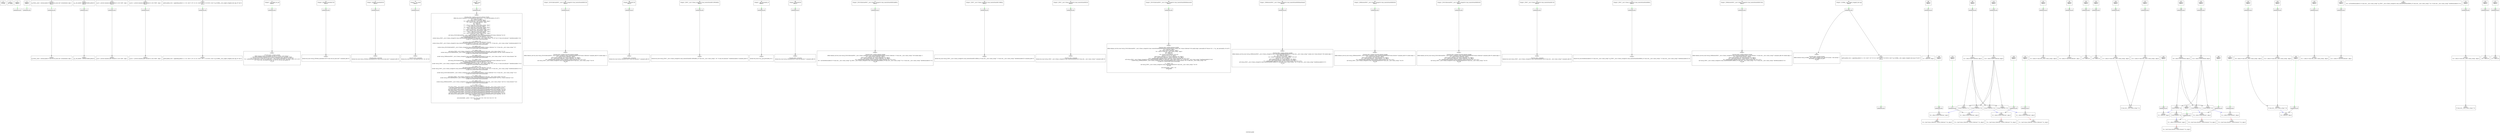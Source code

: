digraph "constraint_graph" {
	label="constraint_graph";

	Node0x24e0470 [shape=record,label="{0\n\<Empty\>\ni8* null\n\n}"];
	Node0x24dd500 [shape=record,label="{1\n\<Empty\>\ni8* undef\n\n}"];
	Node0x24dc6f0 [shape=record,label="{2\n\<Empty\>\nOffset:0\n\n}"];
	Node0x24dc6f0 -> Node0x24dc010[color=green];
	Node0x24dc010 [shape=record,label="{3\nanonymous ptr\n}"];
	Node0x24e2010 [shape=record,label="{4\n\<Empty\>\nOffset:0\n\n}"];
	Node0x24e2010 -> Node0x24e27a0[color=green];
	Node0x24e27a0 [shape=record,label="{5\nanonymous ptr\n}"];
	Node0x24e2960 [shape=record,label="{6\n\<Empty\>\n@_ZStL8__ioinit = internal global %\"class.std::ios_base::Init\" zeroinitializer, align 1\nOffset:0\n\n}"];
	Node0x24e2960 -> Node0x24dd2e0[color=green];
	Node0x24dd2e0 [shape=record,label="{7\nanonymous ptr\n}"];
	Node0x24dd2e0 -> Node0x24dcbb0;
	Node0x24dcbb0 [shape=record,label="{8\n\<Empty\>\n@_ZStL8__ioinit = internal global %\"class.std::ios_base::Init\" zeroinitializer, align 1\n\n}"];
	Node0x24d0590 [shape=record,label="{9\n\<Empty\>\n@__dso_handle = external hidden global i8\nOffset:0\n\n}"];
	Node0x24d0590 -> Node0x24dc4d0[color=green];
	Node0x24dc4d0 [shape=record,label="{10\nanonymous ptr\n}"];
	Node0x24dc4d0 -> Node0x24e73d0;
	Node0x24e73d0 [shape=record,label="{11\n\<Empty\>\n@__dso_handle = external hidden global i8\n\n}"];
	Node0x24effc0 [shape=record,label="{12\n\<Empty\>\n@.str = private unnamed_addr constant [2 x i8] c\"A\\00\", align 1\nOffset:0\n\n}"];
	Node0x24effc0 -> Node0x24f0170[color=green];
	Node0x24f0170 [shape=record,label="{13\nanonymous ptr\n}"];
	Node0x24f0170 -> Node0x24f0750;
	Node0x24f0750 [shape=record,label="{14\n\<Empty\>\n@.str = private unnamed_addr constant [2 x i8] c\"A\\00\", align 1\n\n}"];
	Node0x24f0d30 [shape=record,label="{15\n\<Empty\>\n@.str.1 = private unnamed_addr constant [2 x i8] c\"B\\00\", align 1\nOffset:0\n\n}"];
	Node0x24f0d30 -> Node0x24f0ee0[color=green];
	Node0x24f0ee0 [shape=record,label="{16\nanonymous ptr\n}"];
	Node0x24f0ee0 -> Node0x24f2140;
	Node0x24f2140 [shape=record,label="{17\n\<Empty\>\n@.str.1 = private unnamed_addr constant [2 x i8] c\"B\\00\", align 1\n\n}"];
	Node0x24f2720 [shape=record,label="{18\n\<Empty\>\n@llvm.global_ctors = appending global [1 x \{ i32, void ()*, i8* \}] [\{ i32, void ()*, i8* \} \{ i32 65535, void ()* @_GLOBAL__sub_I_zipper_wrapped_class.cpp, i8* null \}]\nOffset:0\n\n}"];
	Node0x24f2720 -> Node0x24f28d0[color=green];
	Node0x24f28d0 [shape=record,label="{19\nanonymous ptr\n}"];
	Node0x24f28d0 -> Node0x24f2eb0;
	Node0x24f2eb0 [shape=record,label="{20\n\<Empty\>\n@llvm.global_ctors = appending global [1 x \{ i32, void ()*, i8* \}] [\{ i32, void ()*, i8* \} \{ i32 65535, void ()* @_GLOBAL__sub_I_zipper_wrapped_class.cpp, i8* null \}]\n\n}"];
	Node0x24f3490 [shape=record,label="{21\n\<Empty\>__cxx_global_var_init\nOffset:0\n\n}"];
	Node0x24f3490 -> Node0x24f3640[color=green];
	Node0x24f3640 [shape=record,label="{22\nanonymous ptr\n}"];
	Node0x24f3640 -> Node0x24f3c20;
	Node0x24f3c20 [shape=record,label="{23\n\<Empty\>\n\n; Function Attrs: noinline uwtable\ndefine internal void @__cxx_global_var_init() #0 section \".text.startup\" \{\n  call void @_ZNSt8ios_base4InitC1Ev(%\"class.std::ios_base::Init\"* @_ZStL8__ioinit)\n  %1 = bitcast void (%\"class.std::ios_base::Init\"*)* @_ZNSt8ios_base4InitD1Ev to void (i8*)*\n  %2 = getelementptr inbounds %\"class.std::ios_base::Init\", %\"class.std::ios_base::Init\"* @_ZStL8__ioinit, i32 0, i32 0\n  %3 = call i32 @__cxa_atexit(void (i8*)* %1, i8* %2, i8* @__dso_handle) #3\n  ret void\n\}\n\n\n}"];
	Node0x24f4200 [shape=record,label="{24\n\<Empty\>_ZNSt8ios_base4InitC1Ev\nOffset:0\n\n}"];
	Node0x24f4200 -> Node0x24f43b0[color=green];
	Node0x24f43b0 [shape=record,label="{25\nanonymous ptr\n}"];
	Node0x24f43b0 -> Node0x24f4990;
	Node0x24f4990 [shape=record,label="{26\n\<Empty\>\n\ndeclare dso_local void @_ZNSt8ios_base4InitC1Ev(%\"class.std::ios_base::Init\"*) unnamed_addr #1\n\n\n}"];
	Node0x24f4f70 [shape=record,label="{27\n\<Empty\>_ZNSt8ios_base4InitD1Ev\nOffset:0\n\n}"];
	Node0x24f4f70 -> Node0x24f5120[color=green];
	Node0x24f5120 [shape=record,label="{28\nanonymous ptr\n}"];
	Node0x24f5120 -> Node0x24f5700;
	Node0x24f5700 [shape=record,label="{29\n\<Empty\>\n\n; Function Attrs: nounwind\ndeclare dso_local void @_ZNSt8ios_base4InitD1Ev(%\"class.std::ios_base::Init\"*) unnamed_addr #2\n\n\n}"];
	Node0x24f5ce0 [shape=record,label="{30\n\<Empty\>__cxa_atexit\nOffset:0\n\n}"];
	Node0x24f5ce0 -> Node0x24f5e90[color=green];
	Node0x24f5e90 [shape=record,label="{31\nanonymous ptr\n}"];
	Node0x24f5e90 -> Node0x24f6710;
	Node0x24f6710 [shape=record,label="{32\n\<Empty\>\n\n; Function Attrs: nounwind\ndeclare dso_local i32 @__cxa_atexit(void (i8*)*, i8*, i8*) #3\n\n\n}"];
	Node0x24e6e00 [shape=record,label="{33\n\<Empty\>main\nOffset:0\n\n}"];
	Node0x24e6e00 -> Node0x24e6fb0[color=green];
	Node0x24e6fb0 [shape=record,label="{34\nanonymous ptr\n}"];
	Node0x24e6fb0 -> Node0x24f91e0;
	Node0x24f91e0 [shape=record,label="{35\n\<Empty\>\n\n; Function Attrs: noinline norecurse optnone uwtable\ndefine dso_local i32 @main() #4 personality i8* bitcast (i32 (...)* @__gxx_personality_v0 to i8*) \{\n  %1 = alloca i32, align 4\n  %2 = alloca %class.Collection, align 8\n  %3 = alloca %\"class.std::__cxx11::basic_string\", align 8\n  %4 = alloca %\"class.std::allocator\", align 1\n  %5 = alloca i8*\n  %6 = alloca i32\n  %7 = alloca %\"class.std::__cxx11::basic_string\", align 8\n  %8 = alloca %class.Iterator, align 8\n  %9 = alloca %\"class.std::__cxx11::basic_string\", align 8\n  %10 = alloca %class.Collection, align 8\n  %11 = alloca %\"class.std::__cxx11::basic_string\", align 8\n  %12 = alloca %\"class.std::allocator\", align 1\n  %13 = alloca %\"class.std::__cxx11::basic_string\", align 8\n  %14 = alloca %class.Iterator, align 8\n  %15 = alloca %\"class.std::__cxx11::basic_string\", align 8\n  store i32 0, i32* %1, align 4\n  call void @_ZN10CollectionINSt7__cxx1112basic_stringIcSt11char_traitsIcESaIcEEEEC2Ev(%class.Collection* %2) #3\n  call void @_ZNSaIcEC1Ev(%\"class.std::allocator\"* %4) #3\n  %16 = getelementptr inbounds [2 x i8], [2 x i8]* @.str, i64 0, i64 0\n  invoke void @_ZNSt7__cxx1112basic_stringIcSt11char_traitsIcESaIcEEC1EPKcRKS3_(%\"class.std::__cxx11::basic_string\"* %3, i8* %16, %\"class.std::allocator\"* dereferenceable(1) %4)\n          to label %17 unwind label %aser.unreachable\n\n17:                                               ; preds = %0\n  call void @_ZNSaIcED1Ev(%\"class.std::allocator\"* %4) #3\n  invoke void @_ZNSt7__cxx1112basic_stringIcSt11char_traitsIcESaIcEEC1ERKS4_(%\"class.std::__cxx11::basic_string\"* %7, %\"class.std::__cxx11::basic_string\"* dereferenceable(32) %3)\n          to label %18 unwind label %aser.unreachable\n\n18:                                               ; preds = %17\n  invoke void @_ZN10CollectionINSt7__cxx1112basic_stringIcSt11char_traitsIcESaIcEEEE3addES5_(%class.Collection* %2, %\"class.std::__cxx11::basic_string\"* %7)\n          to label %19 unwind label %aser.unreachable\n\n19:                                               ; preds = %18\n  call void @_ZNSt7__cxx1112basic_stringIcSt11char_traitsIcESaIcEED1Ev(%\"class.std::__cxx11::basic_string\"* %7) #3\n  invoke void @_ZN10CollectionINSt7__cxx1112basic_stringIcSt11char_traitsIcESaIcEEEE8iteratorEv(%class.Iterator* sret %8, %class.Collection* %2)\n          to label %20 unwind label %aser.unreachable\n\n20:                                               ; preds = %19\n  invoke void @_ZN8IteratorINSt7__cxx1112basic_stringIcSt11char_traitsIcESaIcEEEE8nextItemEv(%\"class.std::__cxx11::basic_string\"* sret %9, %class.Iterator* %8)\n          to label %21 unwind label %aser.unreachable\n\n21:                                               ; preds = %20\n  call void @_ZN10CollectionINSt7__cxx1112basic_stringIcSt11char_traitsIcESaIcEEEEC2Ev(%class.Collection* %10) #3\n  call void @_ZNSaIcEC1Ev(%\"class.std::allocator\"* %12) #3\n  %22 = getelementptr inbounds [2 x i8], [2 x i8]* @.str.1, i64 0, i64 0\n  invoke void @_ZNSt7__cxx1112basic_stringIcSt11char_traitsIcESaIcEEC1EPKcRKS3_(%\"class.std::__cxx11::basic_string\"* %11, i8* %22, %\"class.std::allocator\"* dereferenceable(1) %12)\n          to label %23 unwind label %aser.unreachable\n\n23:                                               ; preds = %21\n  call void @_ZNSaIcED1Ev(%\"class.std::allocator\"* %12) #3\n  invoke void @_ZNSt7__cxx1112basic_stringIcSt11char_traitsIcESaIcEEC1ERKS4_(%\"class.std::__cxx11::basic_string\"* %13, %\"class.std::__cxx11::basic_string\"* dereferenceable(32) %11)\n          to label %24 unwind label %aser.unreachable\n\n24:                                               ; preds = %23\n  invoke void @_ZN10CollectionINSt7__cxx1112basic_stringIcSt11char_traitsIcESaIcEEEE3addES5_(%class.Collection* %10, %\"class.std::__cxx11::basic_string\"* %13)\n          to label %25 unwind label %aser.unreachable\n\n25:                                               ; preds = %24\n  call void @_ZNSt7__cxx1112basic_stringIcSt11char_traitsIcESaIcEED1Ev(%\"class.std::__cxx11::basic_string\"* %13) #3\n  invoke void @_ZN10CollectionINSt7__cxx1112basic_stringIcSt11char_traitsIcESaIcEEEE8iteratorEv(%class.Iterator* sret %14, %class.Collection* %10)\n          to label %26 unwind label %aser.unreachable\n\n26:                                               ; preds = %25\n  invoke void @_ZN8IteratorINSt7__cxx1112basic_stringIcSt11char_traitsIcESaIcEEEE8nextItemEv(%\"class.std::__cxx11::basic_string\"* sret %15, %class.Iterator* %14)\n          to label %27 unwind label %aser.unreachable\n\n27:                                               ; preds = %26\n  store i32 0, i32* %1, align 4\n  call void @_ZNSt7__cxx1112basic_stringIcSt11char_traitsIcESaIcEED1Ev(%\"class.std::__cxx11::basic_string\"* %15) #3\n  call void @_ZN8IteratorINSt7__cxx1112basic_stringIcSt11char_traitsIcESaIcEEEED2Ev(%class.Iterator* %14) #3\n  call void @_ZNSt7__cxx1112basic_stringIcSt11char_traitsIcESaIcEED1Ev(%\"class.std::__cxx11::basic_string\"* %11) #3\n  call void @_ZN10CollectionINSt7__cxx1112basic_stringIcSt11char_traitsIcESaIcEEEED2Ev(%class.Collection* %10) #3\n  call void @_ZNSt7__cxx1112basic_stringIcSt11char_traitsIcESaIcEED1Ev(%\"class.std::__cxx11::basic_string\"* %9) #3\n  call void @_ZN8IteratorINSt7__cxx1112basic_stringIcSt11char_traitsIcESaIcEEEED2Ev(%class.Iterator* %8) #3\n  call void @_ZNSt7__cxx1112basic_stringIcSt11char_traitsIcESaIcEED1Ev(%\"class.std::__cxx11::basic_string\"* %3) #3\n  call void @_ZN10CollectionINSt7__cxx1112basic_stringIcSt11char_traitsIcESaIcEEEED2Ev(%class.Collection* %2) #3\n  %28 = load i32, i32* %1, align 4\n  ret i32 %28\n\naser.unreachable:                                 ; preds = %26, %25, %24, %23, %21, %20, %19, %18, %17, %0\n  unreachable\n\}\n\n\n}"];
	Node0x24f97c0 [shape=record,label="{36\n\<Empty\>_ZN10CollectionINSt7__cxx1112basic_stringIcSt11char_traitsIcESaIcEEEEC2Ev\nOffset:0\n\n}"];
	Node0x24f97c0 -> Node0x24f9970[color=green];
	Node0x24f9970 [shape=record,label="{37\nanonymous ptr\n}"];
	Node0x24f9970 -> Node0x24f9f50;
	Node0x24f9f50 [shape=record,label="{38\n\<Empty\>\n\n; Function Attrs: noinline nounwind optnone uwtable\ndefine linkonce_odr dso_local void @_ZN10CollectionINSt7__cxx1112basic_stringIcSt11char_traitsIcESaIcEEEEC2Ev(%class.Collection*) unnamed_addr #5 comdat align 2 \{\n  %2 = alloca %class.Collection*, align 8\n  store %class.Collection* %0, %class.Collection** %2, align 8\n  %3 = load %class.Collection*, %class.Collection** %2, align 8\n  %4 = getelementptr inbounds %class.Collection, %class.Collection* %3, i32 0, i32 0\n  call void @_ZNSt7__cxx1112basic_stringIcSt11char_traitsIcESaIcEEC1Ev(%\"class.std::__cxx11::basic_string\"* %4) #3\n  ret void\n\}\n\n\n}"];
	Node0x24fa530 [shape=record,label="{39\n\<Empty\>_ZNSaIcEC1Ev\nOffset:0\n\n}"];
	Node0x24fa530 -> Node0x24fa6e0[color=green];
	Node0x24fa6e0 [shape=record,label="{40\nanonymous ptr\n}"];
	Node0x24fa6e0 -> Node0x24facc0;
	Node0x24facc0 [shape=record,label="{41\n\<Empty\>\n\n; Function Attrs: nounwind\ndeclare dso_local void @_ZNSaIcEC1Ev(%\"class.std::allocator\"*) unnamed_addr #2\n\n\n}"];
	Node0x24fb2a0 [shape=record,label="{42\n\<Empty\>_ZNSt7__cxx1112basic_stringIcSt11char_traitsIcESaIcEEC1EPKcRKS3_\nOffset:0\n\n}"];
	Node0x24fb2a0 -> Node0x24fb450[color=green];
	Node0x24fb450 [shape=record,label="{43\nanonymous ptr\n}"];
	Node0x24fb450 -> Node0x24fba30;
	Node0x24fba30 [shape=record,label="{44\n\<Empty\>\n\ndeclare dso_local void @_ZNSt7__cxx1112basic_stringIcSt11char_traitsIcESaIcEEC1EPKcRKS3_(%\"class.std::__cxx11::basic_string\"*, i8*, %\"class.std::allocator\"* dereferenceable(1)) unnamed_addr #1\n\n\n}"];
	Node0x24fc010 [shape=record,label="{45\n\<Empty\>__gxx_personality_v0\nOffset:0\n\n}"];
	Node0x24fc010 -> Node0x24fc1c0[color=green];
	Node0x24fc1c0 [shape=record,label="{46\nanonymous ptr\n}"];
	Node0x24fc1c0 -> Node0x24fc7a0;
	Node0x24fc7a0 [shape=record,label="{47\n\<Empty\>\n\ndeclare dso_local i32 @__gxx_personality_v0(...)\n\n\n}"];
	Node0x24fcd80 [shape=record,label="{48\n\<Empty\>_ZNSaIcED1Ev\nOffset:0\n\n}"];
	Node0x24fcd80 -> Node0x24fcf30[color=green];
	Node0x24fcf30 [shape=record,label="{49\nanonymous ptr\n}"];
	Node0x24fcf30 -> Node0x24fd510;
	Node0x24fd510 [shape=record,label="{50\n\<Empty\>\n\n; Function Attrs: nounwind\ndeclare dso_local void @_ZNSaIcED1Ev(%\"class.std::allocator\"*) unnamed_addr #2\n\n\n}"];
	Node0x24fdaf0 [shape=record,label="{51\n\<Empty\>_ZN10CollectionINSt7__cxx1112basic_stringIcSt11char_traitsIcESaIcEEEE3addES5_\nOffset:0\n\n}"];
	Node0x24fdaf0 -> Node0x24fdca0[color=green];
	Node0x24fdca0 [shape=record,label="{52\nanonymous ptr\n}"];
	Node0x24fdca0 -> Node0x24fe280;
	Node0x24fe280 [shape=record,label="{53\n\<Empty\>\n\n; Function Attrs: noinline optnone uwtable\ndefine linkonce_odr dso_local void @_ZN10CollectionINSt7__cxx1112basic_stringIcSt11char_traitsIcESaIcEEEE3addES5_(%class.Collection*, %\"class.std::__cxx11::basic_string\"*) #6 comdat align 2 \{\n  %3 = alloca %class.Collection*, align 8\n  store %class.Collection* %0, %class.Collection** %3, align 8\n  %4 = load %class.Collection*, %class.Collection** %3, align 8\n  %5 = getelementptr inbounds %class.Collection, %class.Collection* %4, i32 0, i32 0\n  %6 = call dereferenceable(32) %\"class.std::__cxx11::basic_string\"* @_ZNSt7__cxx1112basic_stringIcSt11char_traitsIcESaIcEEaSERKS4_(%\"class.std::__cxx11::basic_string\"* %5, %\"class.std::__cxx11::basic_string\"* dereferenceable(32) %1)\n  ret void\n\}\n\n\n}"];
	Node0x24fe860 [shape=record,label="{54\n\<Empty\>_ZNSt7__cxx1112basic_stringIcSt11char_traitsIcESaIcEEC1ERKS4_\nOffset:0\n\n}"];
	Node0x24fe860 -> Node0x24fea10[color=green];
	Node0x24fea10 [shape=record,label="{55\nanonymous ptr\n}"];
	Node0x24fea10 -> Node0x24ff290;
	Node0x24ff290 [shape=record,label="{56\n\<Empty\>\n\ndeclare dso_local void @_ZNSt7__cxx1112basic_stringIcSt11char_traitsIcESaIcEEC1ERKS4_(%\"class.std::__cxx11::basic_string\"*, %\"class.std::__cxx11::basic_string\"* dereferenceable(32)) unnamed_addr #1\n\n\n}"];
	Node0x24ff870 [shape=record,label="{57\n\<Empty\>_ZNSt7__cxx1112basic_stringIcSt11char_traitsIcESaIcEED1Ev\nOffset:0\n\n}"];
	Node0x24ff870 -> Node0x24ffa20[color=green];
	Node0x24ffa20 [shape=record,label="{58\nanonymous ptr\n}"];
	Node0x24ffa20 -> Node0x25002a0;
	Node0x25002a0 [shape=record,label="{59\n\<Empty\>\n\n; Function Attrs: nounwind\ndeclare dso_local void @_ZNSt7__cxx1112basic_stringIcSt11char_traitsIcESaIcEED1Ev(%\"class.std::__cxx11::basic_string\"*) unnamed_addr #2\n\n\n}"];
	Node0x2500880 [shape=record,label="{60\n\<Empty\>_ZN10CollectionINSt7__cxx1112basic_stringIcSt11char_traitsIcESaIcEEEE8iteratorEv\nOffset:0\n\n}"];
	Node0x2500880 -> Node0x2500a30[color=green];
	Node0x2500a30 [shape=record,label="{61\nanonymous ptr\n}"];
	Node0x2500a30 -> Node0x25012b0;
	Node0x25012b0 [shape=record,label="{62\n\<Empty\>\n\n; Function Attrs: noinline optnone uwtable\ndefine linkonce_odr dso_local void @_ZN10CollectionINSt7__cxx1112basic_stringIcSt11char_traitsIcESaIcEEEE8iteratorEv(%class.Iterator* noalias sret, %class.Collection*) #6 comdat align 2 personality i8* bitcast (i32 (...)* @__gxx_personality_v0 to i8*) \{\n  %3 = alloca i8*, align 8\n  %4 = alloca %class.Collection*, align 8\n  %5 = alloca %\"class.std::__cxx11::basic_string\", align 8\n  %6 = alloca i8*\n  %7 = alloca i32\n  %8 = bitcast %class.Iterator* %0 to i8*\n  store i8* %8, i8** %3, align 8\n  store %class.Collection* %1, %class.Collection** %4, align 8\n  %9 = load %class.Collection*, %class.Collection** %4, align 8\n  %10 = getelementptr inbounds %class.Collection, %class.Collection* %9, i32 0, i32 0\n  call void @_ZNSt7__cxx1112basic_stringIcSt11char_traitsIcESaIcEEC1ERKS4_(%\"class.std::__cxx11::basic_string\"* %5, %\"class.std::__cxx11::basic_string\"* dereferenceable(32) %10)\n  invoke void @_ZN8IteratorINSt7__cxx1112basic_stringIcSt11char_traitsIcESaIcEEEEC2ES5_(%class.Iterator* %0, %\"class.std::__cxx11::basic_string\"* %5)\n          to label %11 unwind label %aser.unreachable\n\n11:                                               ; preds = %2\n  call void @_ZNSt7__cxx1112basic_stringIcSt11char_traitsIcESaIcEED1Ev(%\"class.std::__cxx11::basic_string\"* %5) #3\n  ret void\n\naser.unreachable:                                 ; preds = %2\n  unreachable\n\}\n\n\n}"];
	Node0x2501890 [shape=record,label="{63\n\<Empty\>_ZN8IteratorINSt7__cxx1112basic_stringIcSt11char_traitsIcESaIcEEEE8nextItemEv\nOffset:0\n\n}"];
	Node0x2501890 -> Node0x2501a40[color=green];
	Node0x2501a40 [shape=record,label="{64\nanonymous ptr\n}"];
	Node0x2501a40 -> Node0x24dcdd0;
	Node0x24dcdd0 [shape=record,label="{65\n\<Empty\>\n\n; Function Attrs: noinline optnone uwtable\ndefine linkonce_odr dso_local void @_ZN8IteratorINSt7__cxx1112basic_stringIcSt11char_traitsIcESaIcEEEE8nextItemEv(%\"class.std::__cxx11::basic_string\"* noalias sret, %class.Iterator*) #6 comdat align 2 \{\n  %3 = alloca i8*, align 8\n  %4 = alloca %class.Iterator*, align 8\n  %5 = bitcast %\"class.std::__cxx11::basic_string\"* %0 to i8*\n  store i8* %5, i8** %3, align 8\n  store %class.Iterator* %1, %class.Iterator** %4, align 8\n  %6 = load %class.Iterator*, %class.Iterator** %4, align 8\n  %7 = getelementptr inbounds %class.Iterator, %class.Iterator* %6, i32 0, i32 0\n  call void @_ZNSt7__cxx1112basic_stringIcSt11char_traitsIcESaIcEEC1ERKS4_(%\"class.std::__cxx11::basic_string\"* %0, %\"class.std::__cxx11::basic_string\"* dereferenceable(32) %7)\n  ret void\n\}\n\n\n}"];
	Node0x2501010 [shape=record,label="{66\n\<Empty\>_ZN8IteratorINSt7__cxx1112basic_stringIcSt11char_traitsIcESaIcEEEED2Ev\nOffset:0\n\n}"];
	Node0x2501010 -> Node0x24e2fc0[color=green];
	Node0x24e2fc0 [shape=record,label="{67\nanonymous ptr\n}"];
	Node0x24e2fc0 -> Node0x24f6f30;
	Node0x24f6f30 [shape=record,label="{68\n\<Empty\>\n\n; Function Attrs: noinline nounwind optnone uwtable\ndefine linkonce_odr dso_local void @_ZN8IteratorINSt7__cxx1112basic_stringIcSt11char_traitsIcESaIcEEEED2Ev(%class.Iterator*) unnamed_addr #5 comdat align 2 \{\n  %2 = alloca %class.Iterator*, align 8\n  store %class.Iterator* %0, %class.Iterator** %2, align 8\n  %3 = load %class.Iterator*, %class.Iterator** %2, align 8\n  %4 = getelementptr inbounds %class.Iterator, %class.Iterator* %3, i32 0, i32 0\n  call void @_ZNSt7__cxx1112basic_stringIcSt11char_traitsIcESaIcEED1Ev(%\"class.std::__cxx11::basic_string\"* %4) #3\n  ret void\n\}\n\n\n}"];
	Node0x24e3180 [shape=record,label="{69\n\<Empty\>_ZN10CollectionINSt7__cxx1112basic_stringIcSt11char_traitsIcESaIcEEEED2Ev\nOffset:0\n\n}"];
	Node0x24e3180 -> Node0x24f18d0[color=green];
	Node0x24f18d0 [shape=record,label="{70\nanonymous ptr\n}"];
	Node0x24f18d0 -> Node0x24f70f0;
	Node0x24f70f0 [shape=record,label="{71\n\<Empty\>\n\n; Function Attrs: noinline nounwind optnone uwtable\ndefine linkonce_odr dso_local void @_ZN10CollectionINSt7__cxx1112basic_stringIcSt11char_traitsIcESaIcEEEED2Ev(%class.Collection*) unnamed_addr #5 comdat align 2 \{\n  %2 = alloca %class.Collection*, align 8\n  store %class.Collection* %0, %class.Collection** %2, align 8\n  %3 = load %class.Collection*, %class.Collection** %2, align 8\n  %4 = getelementptr inbounds %class.Collection, %class.Collection* %3, i32 0, i32 0\n  call void @_ZNSt7__cxx1112basic_stringIcSt11char_traitsIcESaIcEED1Ev(%\"class.std::__cxx11::basic_string\"* %4) #3\n  ret void\n\}\n\n\n}"];
	Node0x24f8970 [shape=record,label="{72\n\<Empty\>_ZNSt7__cxx1112basic_stringIcSt11char_traitsIcESaIcEEC1Ev\nOffset:0\n\n}"];
	Node0x24f8970 -> Node0x24f8b20[color=green];
	Node0x24f8b20 [shape=record,label="{73\nanonymous ptr\n}"];
	Node0x24f8b20 -> Node0x2506540;
	Node0x2506540 [shape=record,label="{74\n\<Empty\>\n\n; Function Attrs: nounwind\ndeclare dso_local void @_ZNSt7__cxx1112basic_stringIcSt11char_traitsIcESaIcEEC1Ev(%\"class.std::__cxx11::basic_string\"*) unnamed_addr #2\n\n\n}"];
	Node0x2506b20 [shape=record,label="{75\n\<Empty\>_ZNSt7__cxx1112basic_stringIcSt11char_traitsIcESaIcEEaSERKS4_\nOffset:0\n\n}"];
	Node0x2506b20 -> Node0x2506cd0[color=green];
	Node0x2506cd0 [shape=record,label="{76\nanonymous ptr\n}"];
	Node0x2506cd0 -> Node0x25072b0;
	Node0x25072b0 [shape=record,label="{77\n\<Empty\>\n\ndeclare dso_local dereferenceable(32) %\"class.std::__cxx11::basic_string\"* @_ZNSt7__cxx1112basic_stringIcSt11char_traitsIcESaIcEEaSERKS4_(%\"class.std::__cxx11::basic_string\"*, %\"class.std::__cxx11::basic_string\"* dereferenceable(32)) #1\n\n\n}"];
	Node0x2507890 [shape=record,label="{78\n\<Empty\>_ZN8IteratorINSt7__cxx1112basic_stringIcSt11char_traitsIcESaIcEEEEC2ES5_\nOffset:0\n\n}"];
	Node0x2507890 -> Node0x2507a40[color=green];
	Node0x2507a40 [shape=record,label="{79\nanonymous ptr\n}"];
	Node0x2507a40 -> Node0x2508020;
	Node0x2508020 [shape=record,label="{80\n\<Empty\>\n\n; Function Attrs: noinline optnone uwtable\ndefine linkonce_odr dso_local void @_ZN8IteratorINSt7__cxx1112basic_stringIcSt11char_traitsIcESaIcEEEEC2ES5_(%class.Iterator*, %\"class.std::__cxx11::basic_string\"*) unnamed_addr #6 comdat align 2 \{\n  %3 = alloca %class.Iterator*, align 8\n  store %class.Iterator* %0, %class.Iterator** %3, align 8\n  %4 = load %class.Iterator*, %class.Iterator** %3, align 8\n  %5 = getelementptr inbounds %class.Iterator, %class.Iterator* %4, i32 0, i32 0\n  call void @_ZNSt7__cxx1112basic_stringIcSt11char_traitsIcESaIcEEC1ERKS4_(%\"class.std::__cxx11::basic_string\"* %5, %\"class.std::__cxx11::basic_string\"* dereferenceable(32) %1)\n  ret void\n\}\n\n\n}"];
	Node0x2508600 [shape=record,label="{81\n\<Empty\>_GLOBAL__sub_I_zipper_wrapped_class.cpp\nOffset:0\n\n}"];
	Node0x2508600 -> Node0x25087b0[color=green];
	Node0x25087b0 [shape=record,label="{82\nanonymous ptr\n}"];
	Node0x25087b0 -> Node0x2508d90;
	Node0x25087b0 -> Node0x2509370;
	Node0x2508d90 [shape=record,label="{83\n\<Empty\>\n\n; Function Attrs: noinline uwtable\ndefine internal void @_GLOBAL__sub_I_zipper_wrapped_class.cpp() #0 section \".text.startup\" \{\n  call void @__cxx_global_var_init()\n  ret void\n\}\n\n\n}"];
	Node0x2509370 [shape=record,label="{84\n\<Empty\>\n@llvm.global_ctors = appending global [1 x \{ i32, void ()*, i8* \}] [\{ i32, void ()*, i8* \} \{ i32 65535, void ()* @_GLOBAL__sub_I_zipper_wrapped_class.cpp, i8* null \}]\nOffset:8\n\n}"];
	Node0x2509370 -> Node0x2509520[color=green];
	Node0x2509520 [shape=record,label="{85\nanonymous ptr\n}"];
	Node0x250a5c0 [shape=record,label="{86\n\<Empty\>\nOffset:0\n\n}"];
	Node0x250a5c0 -> Node0x250a770[color=green];
	Node0x250a770 [shape=record,label="{87\nanonymous ptr\n}"];
	Node0x250a770 -> Node0x250aff0;
	Node0x250aff0 [shape=record,label="{88\n\<Empty\>\n  %1 = alloca i32, align 4\n\n}"];
	Node0x250b5d0 [shape=record,label="{89\n\<Empty\>\nOffset:0\n\n}"];
	Node0x250b5d0 -> Node0x250b780[color=green];
	Node0x250b780 [shape=record,label="{90\nanonymous ptr\n}"];
	Node0x250b780 -> Node0x250c1e0;
	Node0x250c1e0 [shape=record,label="{91\n\<Empty\>\n  %2 = alloca %class.Collection, align 8\n\n}"];
	Node0x250c1e0 -> Node0x25057f0;
	Node0x250c1e0 -> Node0x252dfa0;
	Node0x250c1e0 -> Node0x24f7570;
	Node0x250c1e0 -> Node0x2510f90;
	Node0x250c7c0 [shape=record,label="{92\n\<Empty\>\nOffset:0\n\n}"];
	Node0x250c7c0 -> Node0x250c970[color=green];
	Node0x250c970 [shape=record,label="{93\nanonymous ptr\n}"];
	Node0x250c970 -> Node0x250d1f0;
	Node0x250d1f0 [shape=record,label="{94\n\<Empty\>\n  %3 = alloca %\"class.std::__cxx11::basic_string\", align 8\n\n}"];
	Node0x250d7d0 [shape=record,label="{95\n\<Empty\>\nOffset:0\n\n}"];
	Node0x250d7d0 -> Node0x250d980[color=green];
	Node0x250d980 [shape=record,label="{96\nanonymous ptr\n}"];
	Node0x250d980 -> Node0x250e200;
	Node0x250e200 [shape=record,label="{97\n\<Empty\>\n  %4 = alloca %\"class.std::allocator\", align 1\n\n}"];
	Node0x250e7e0 [shape=record,label="{98\n\<Empty\>\nOffset:0\n\n}"];
	Node0x250e7e0 -> Node0x250e990[color=green];
	Node0x250e990 [shape=record,label="{99\nanonymous ptr\n}"];
	Node0x250e990 -> Node0x250f210;
	Node0x250f210 [shape=record,label="{100\n\<Empty\>\n  %5 = alloca i8*\n\n}"];
	Node0x250f7f0 [shape=record,label="{101\n\<Empty\>\nOffset:0\n\n}"];
	Node0x250f7f0 -> Node0x250f9a0[color=green];
	Node0x250f9a0 [shape=record,label="{102\nanonymous ptr\n}"];
	Node0x250f9a0 -> Node0x2510220;
	Node0x2510220 [shape=record,label="{103\n\<Empty\>\n  %6 = alloca i32\n\n}"];
	Node0x2510800 [shape=record,label="{104\n\<Empty\>\nOffset:0\n\n}"];
	Node0x2510800 -> Node0x25109b0[color=green];
	Node0x25109b0 [shape=record,label="{105\nanonymous ptr\n}"];
	Node0x25109b0 -> Node0x2511230;
	Node0x2511230 [shape=record,label="{106\n\<Empty\>\n  %7 = alloca %\"class.std::__cxx11::basic_string\", align 8\n\n}"];
	Node0x2511230 -> Node0x24f7760;
	Node0x2511810 [shape=record,label="{107\n\<Empty\>\nOffset:0\n\n}"];
	Node0x2511810 -> Node0x25119c0[color=green];
	Node0x25119c0 [shape=record,label="{108\nanonymous ptr\n}"];
	Node0x25119c0 -> Node0x2512240;
	Node0x2512240 [shape=record,label="{109\n\<Empty\>\n  %8 = alloca %class.Iterator, align 8\n\n}"];
	Node0x2512240 -> Node0x2505600;
	Node0x2512240 -> Node0x2528150;
	Node0x2512240 -> Node0x252c0c0;
	Node0x2512820 [shape=record,label="{110\n\<Empty\>\nOffset:0\n\n}"];
	Node0x2512820 -> Node0x25129d0[color=green];
	Node0x25129d0 [shape=record,label="{111\nanonymous ptr\n}"];
	Node0x25129d0 -> Node0x2513250;
	Node0x2513250 [shape=record,label="{112\n\<Empty\>\n  %9 = alloca %\"class.std::__cxx11::basic_string\", align 8\n\n}"];
	Node0x2513250 -> Node0x2527f90;
	Node0x2513830 [shape=record,label="{113\n\<Empty\>\nOffset:0\n\n}"];
	Node0x2513830 -> Node0x25139e0[color=green];
	Node0x25139e0 [shape=record,label="{114\nanonymous ptr\n}"];
	Node0x25139e0 -> Node0x2514260;
	Node0x2514260 [shape=record,label="{115\n\<Empty\>\n  %10 = alloca %class.Collection, align 8\n\n}"];
	Node0x2514260 -> Node0x25057f0;
	Node0x2514260 -> Node0x252dfa0;
	Node0x2514260 -> Node0x24f7570;
	Node0x2514260 -> Node0x2510f90;
	Node0x2514840 [shape=record,label="{116\n\<Empty\>\nOffset:0\n\n}"];
	Node0x2514840 -> Node0x25149f0[color=green];
	Node0x25149f0 [shape=record,label="{117\nanonymous ptr\n}"];
	Node0x25149f0 -> Node0x2515270;
	Node0x2515270 [shape=record,label="{118\n\<Empty\>\n  %11 = alloca %\"class.std::__cxx11::basic_string\", align 8\n\n}"];
	Node0x2515850 [shape=record,label="{119\n\<Empty\>\nOffset:0\n\n}"];
	Node0x2515850 -> Node0x2515a00[color=green];
	Node0x2515a00 [shape=record,label="{120\nanonymous ptr\n}"];
	Node0x2515a00 -> Node0x2516280;
	Node0x2516280 [shape=record,label="{121\n\<Empty\>\n  %12 = alloca %\"class.std::allocator\", align 1\n\n}"];
	Node0x2516860 [shape=record,label="{122\n\<Empty\>\nOffset:0\n\n}"];
	Node0x2516860 -> Node0x2516a10[color=green];
	Node0x2516a10 [shape=record,label="{123\nanonymous ptr\n}"];
	Node0x2516a10 -> Node0x2517290;
	Node0x2517290 [shape=record,label="{124\n\<Empty\>\n  %13 = alloca %\"class.std::__cxx11::basic_string\", align 8\n\n}"];
	Node0x2517290 -> Node0x24f7760;
	Node0x2517870 [shape=record,label="{125\n\<Empty\>\nOffset:0\n\n}"];
	Node0x2517870 -> Node0x2517a20[color=green];
	Node0x2517a20 [shape=record,label="{126\nanonymous ptr\n}"];
	Node0x2517a20 -> Node0x25182a0;
	Node0x25182a0 [shape=record,label="{127\n\<Empty\>\n  %14 = alloca %class.Iterator, align 8\n\n}"];
	Node0x25182a0 -> Node0x2505600;
	Node0x25182a0 -> Node0x2528150;
	Node0x25182a0 -> Node0x252c0c0;
	Node0x2518880 [shape=record,label="{128\n\<Empty\>\nOffset:0\n\n}"];
	Node0x2518880 -> Node0x2509b00[color=green];
	Node0x2509b00 [shape=record,label="{129\nanonymous ptr\n}"];
	Node0x2509b00 -> Node0x250cf50;
	Node0x250cf50 [shape=record,label="{130\n\<Empty\>\n  %15 = alloca %\"class.std::__cxx11::basic_string\", align 8\n\n}"];
	Node0x250cf50 -> Node0x2527f90;
	Node0x2510f90 [shape=record,label="{131\n\<Empty\>\n%class.Collection* %0\n\n}"];
	Node0x2510f90 -> Node0x2515fe0[color=blue];
	Node0x2511fa0 [shape=record,label="{132\n\<Empty\>\nOffset:0\n\n}"];
	Node0x2511fa0 -> Node0x2512fb0[color=green];
	Node0x2512fb0 [shape=record,label="{133\nanonymous ptr\n}"];
	Node0x2512fb0 -> Node0x2515fe0;
	Node0x2515fe0 [shape=record,label="{134\n\<Empty\>\n  %2 = alloca %class.Collection*, align 8\n\n}"];
	Node0x2515fe0 -> Node0x2502020[color=red];
	Node0x2502020 [shape=record,label="{135\n\<Empty\>\n  %3 = load %class.Collection*, %class.Collection** %2, align 8\n\n}"];
	Node0x24f7570 [shape=record,label="{136\n\<Empty\>\n%class.Collection* %0\n\n}"];
	Node0x24f7570 -> Node0x24f80e0[color=blue];
	Node0x24f7760 [shape=record,label="{137\n\<Empty\>\n%\"class.std::__cxx11::basic_string\"* %1\n\n}"];
	Node0x24f7920 [shape=record,label="{138\n\<Empty\>\nOffset:0\n\n}"];
	Node0x24f7920 -> Node0x24f7ad0[color=green];
	Node0x24f7ad0 [shape=record,label="{139\nanonymous ptr\n}"];
	Node0x24f7ad0 -> Node0x24f80e0;
	Node0x24f80e0 [shape=record,label="{140\n\<Empty\>\n  %3 = alloca %class.Collection*, align 8\n\n}"];
	Node0x24f80e0 -> Node0x25044d0[color=red];
	Node0x25044d0 [shape=record,label="{141\n\<Empty\>\n  %4 = load %class.Collection*, %class.Collection** %3, align 8\n\n}"];
	Node0x2504ae0 [shape=record,label="{142\n\<Empty\>\n  %6 = call dereferenceable(32) %\"class.std::__cxx11::basic_string\"* @_ZNSt7__cxx1112basic_stringIcSt11char_traitsIcESaIcEEaSERKS4_(%\"class.std::__cxx11::basic_string\"* %5, %\"class.std::__cxx11::basic_string\"* dereferenceable(32) %1)\n\n}"];
	Node0x2505600 [shape=record,label="{143\n\<Empty\>\n%class.Iterator* %0\n\n}"];
	Node0x2505600 -> Node0x2530080;
	Node0x2505600 -> Node0x2506170[color=blue];
	Node0x25057f0 [shape=record,label="{144\n\<Empty\>\n%class.Collection* %1\n\n}"];
	Node0x25057f0 -> Node0x2522ee0[color=blue];
	Node0x25059b0 [shape=record,label="{145\n\<Empty\>\nOffset:0\n\n}"];
	Node0x25059b0 -> Node0x2505b60[color=green];
	Node0x2505b60 [shape=record,label="{146\nanonymous ptr\n}"];
	Node0x2505b60 -> Node0x2506170;
	Node0x2506170 [shape=record,label="{147\n\<Empty\>\n  %3 = alloca i8*, align 8\n\n}"];
	Node0x2522750 [shape=record,label="{148\n\<Empty\>\nOffset:0\n\n}"];
	Node0x2522750 -> Node0x2522900[color=green];
	Node0x2522900 [shape=record,label="{149\nanonymous ptr\n}"];
	Node0x2522900 -> Node0x2522ee0;
	Node0x2522ee0 [shape=record,label="{150\n\<Empty\>\n  %4 = alloca %class.Collection*, align 8\n\n}"];
	Node0x2522ee0 -> Node0x2526e80[color=red];
	Node0x24e1a00 [shape=record,label="{151\n\<Empty\>\nOffset:0\n\n}"];
	Node0x24e1a00 -> Node0x24e1bb0[color=green];
	Node0x24e1bb0 [shape=record,label="{152\nanonymous ptr\n}"];
	Node0x24e1bb0 -> Node0x25242e0;
	Node0x25242e0 [shape=record,label="{153\n\<Empty\>\n  %5 = alloca %\"class.std::__cxx11::basic_string\", align 8\n\n}"];
	Node0x25242e0 -> Node0x2530240;
	Node0x25248c0 [shape=record,label="{154\n\<Empty\>\nOffset:0\n\n}"];
	Node0x25248c0 -> Node0x2524a70[color=green];
	Node0x2524a70 [shape=record,label="{155\nanonymous ptr\n}"];
	Node0x2524a70 -> Node0x2525050;
	Node0x2525050 [shape=record,label="{156\n\<Empty\>\n  %6 = alloca i8*\n\n}"];
	Node0x2525630 [shape=record,label="{157\n\<Empty\>\nOffset:0\n\n}"];
	Node0x2525630 -> Node0x25257e0[color=green];
	Node0x25257e0 [shape=record,label="{158\nanonymous ptr\n}"];
	Node0x25257e0 -> Node0x2526060;
	Node0x2526060 [shape=record,label="{159\n\<Empty\>\n  %7 = alloca i32\n\n}"];
	Node0x2526e80 [shape=record,label="{160\n\<Empty\>\n  %9 = load %class.Collection*, %class.Collection** %4, align 8\n\n}"];
	Node0x2527f90 [shape=record,label="{161\n\<Empty\>\n%\"class.std::__cxx11::basic_string\"* %0\n\n}"];
	Node0x2527f90 -> Node0x2528d40[color=blue];
	Node0x2528150 [shape=record,label="{162\n\<Empty\>\n%class.Iterator* %1\n\n}"];
	Node0x2528150 -> Node0x2529d50[color=blue];
	Node0x2528310 [shape=record,label="{163\n\<Empty\>\nOffset:0\n\n}"];
	Node0x2528310 -> Node0x25284c0[color=green];
	Node0x25284c0 [shape=record,label="{164\nanonymous ptr\n}"];
	Node0x25284c0 -> Node0x2528d40;
	Node0x2528d40 [shape=record,label="{165\n\<Empty\>\n  %3 = alloca i8*, align 8\n\n}"];
	Node0x2529320 [shape=record,label="{166\n\<Empty\>\nOffset:0\n\n}"];
	Node0x2529320 -> Node0x25294d0[color=green];
	Node0x25294d0 [shape=record,label="{167\nanonymous ptr\n}"];
	Node0x25294d0 -> Node0x2529d50;
	Node0x2529d50 [shape=record,label="{168\n\<Empty\>\n  %4 = alloca %class.Iterator*, align 8\n\n}"];
	Node0x2529d50 -> Node0x252ab70[color=red];
	Node0x252ab70 [shape=record,label="{169\n\<Empty\>\n  %6 = load %class.Iterator*, %class.Iterator** %4, align 8\n\n}"];
	Node0x252c0c0 [shape=record,label="{170\n\<Empty\>\n%class.Iterator* %0\n\n}"];
	Node0x252c0c0 -> Node0x252ccb0[color=blue];
	Node0x252c280 [shape=record,label="{171\n\<Empty\>\nOffset:0\n\n}"];
	Node0x252c280 -> Node0x252c430[color=green];
	Node0x252c430 [shape=record,label="{172\nanonymous ptr\n}"];
	Node0x252c430 -> Node0x252ccb0;
	Node0x252ccb0 [shape=record,label="{173\n\<Empty\>\n  %2 = alloca %class.Iterator*, align 8\n\n}"];
	Node0x252ccb0 -> Node0x252d6b0[color=red];
	Node0x252d6b0 [shape=record,label="{174\n\<Empty\>\n  %3 = load %class.Iterator*, %class.Iterator** %2, align 8\n\n}"];
	Node0x252dfa0 [shape=record,label="{175\n\<Empty\>\n%class.Collection* %0\n\n}"];
	Node0x252dfa0 -> Node0x252eb90[color=blue];
	Node0x252e160 [shape=record,label="{176\n\<Empty\>\nOffset:0\n\n}"];
	Node0x252e160 -> Node0x252e310[color=green];
	Node0x252e310 [shape=record,label="{177\nanonymous ptr\n}"];
	Node0x252e310 -> Node0x252eb90;
	Node0x252eb90 [shape=record,label="{178\n\<Empty\>\n  %2 = alloca %class.Collection*, align 8\n\n}"];
	Node0x252eb90 -> Node0x252f590[color=red];
	Node0x252f590 [shape=record,label="{179\n\<Empty\>\n  %3 = load %class.Collection*, %class.Collection** %2, align 8\n\n}"];
	Node0x2530080 [shape=record,label="{180\n\<Empty\>\n%class.Iterator* %0\n\n}"];
	Node0x2530080 -> Node0x2530e30[color=blue];
	Node0x2530240 [shape=record,label="{181\n\<Empty\>\n%\"class.std::__cxx11::basic_string\"* %1\n\n}"];
	Node0x2530400 [shape=record,label="{182\n\<Empty\>\nOffset:0\n\n}"];
	Node0x2530400 -> Node0x25305b0[color=green];
	Node0x25305b0 [shape=record,label="{183\nanonymous ptr\n}"];
	Node0x25305b0 -> Node0x2530e30;
	Node0x2530e30 [shape=record,label="{184\n\<Empty\>\n  %3 = alloca %class.Iterator*, align 8\n\n}"];
	Node0x2530e30 -> Node0x2531830[color=red];
	Node0x2531830 [shape=record,label="{185\n\<Empty\>\n  %4 = load %class.Iterator*, %class.Iterator** %3, align 8\n\n}"];
}
